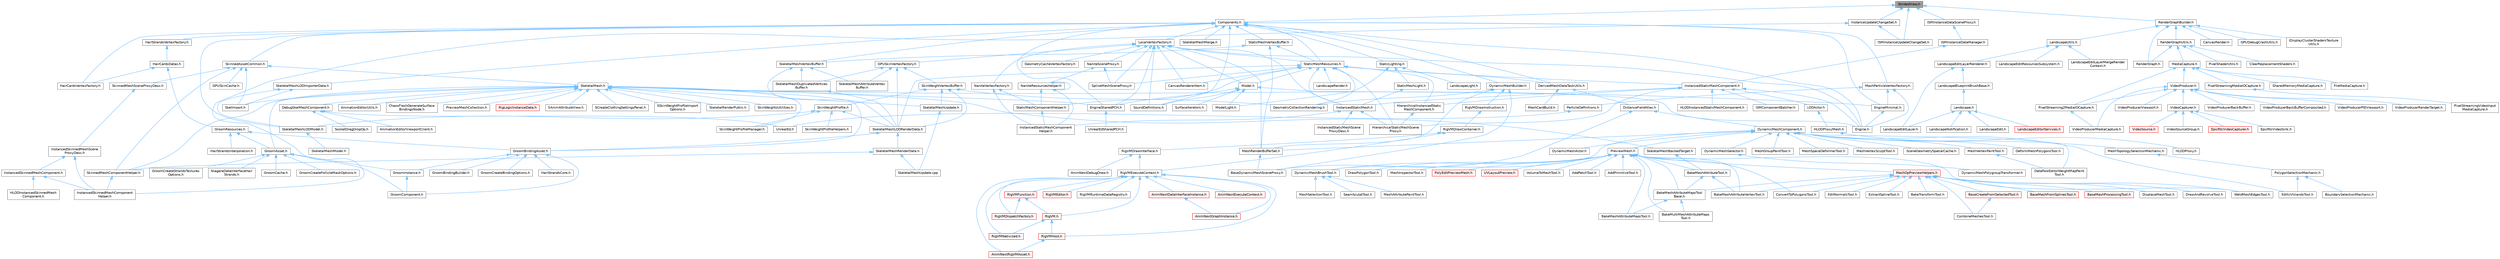 digraph "StridedView.h"
{
 // INTERACTIVE_SVG=YES
 // LATEX_PDF_SIZE
  bgcolor="transparent";
  edge [fontname=Helvetica,fontsize=10,labelfontname=Helvetica,labelfontsize=10];
  node [fontname=Helvetica,fontsize=10,shape=box,height=0.2,width=0.4];
  Node1 [id="Node000001",label="StridedView.h",height=0.2,width=0.4,color="gray40", fillcolor="grey60", style="filled", fontcolor="black",tooltip=" "];
  Node1 -> Node2 [id="edge1_Node000001_Node000002",dir="back",color="steelblue1",style="solid",tooltip=" "];
  Node2 [id="Node000002",label="Components.h",height=0.2,width=0.4,color="grey40", fillcolor="white", style="filled",URL="$d0/dc5/Components_8h.html",tooltip=" "];
  Node2 -> Node3 [id="edge2_Node000002_Node000003",dir="back",color="steelblue1",style="solid",tooltip=" "];
  Node3 [id="Node000003",label="DerivedMeshDataTaskUtils.h",height=0.2,width=0.4,color="grey40", fillcolor="white", style="filled",URL="$d2/d98/DerivedMeshDataTaskUtils_8h.html",tooltip=" "];
  Node3 -> Node4 [id="edge3_Node000003_Node000004",dir="back",color="steelblue1",style="solid",tooltip=" "];
  Node4 [id="Node000004",label="DistanceFieldAtlas.h",height=0.2,width=0.4,color="grey40", fillcolor="white", style="filled",URL="$df/def/DistanceFieldAtlas_8h.html",tooltip=" "];
  Node4 -> Node5 [id="edge4_Node000004_Node000005",dir="back",color="steelblue1",style="solid",tooltip=" "];
  Node5 [id="Node000005",label="BaseDynamicMeshSceneProxy.h",height=0.2,width=0.4,color="grey40", fillcolor="white", style="filled",URL="$d2/dee/BaseDynamicMeshSceneProxy_8h.html",tooltip=" "];
  Node4 -> Node6 [id="edge5_Node000004_Node000006",dir="back",color="steelblue1",style="solid",tooltip=" "];
  Node6 [id="Node000006",label="DynamicMeshComponent.h",height=0.2,width=0.4,color="grey40", fillcolor="white", style="filled",URL="$d8/d66/DynamicMeshComponent_8h.html",tooltip=" "];
  Node6 -> Node7 [id="edge6_Node000006_Node000007",dir="back",color="steelblue1",style="solid",tooltip=" "];
  Node7 [id="Node000007",label="DataflowEditorWeightMapPaint\lTool.h",height=0.2,width=0.4,color="grey40", fillcolor="white", style="filled",URL="$db/d46/DataflowEditorWeightMapPaintTool_8h.html",tooltip=" "];
  Node6 -> Node8 [id="edge7_Node000006_Node000008",dir="back",color="steelblue1",style="solid",tooltip=" "];
  Node8 [id="Node000008",label="DeformMeshPolygonsTool.h",height=0.2,width=0.4,color="grey40", fillcolor="white", style="filled",URL="$db/d72/DeformMeshPolygonsTool_8h.html",tooltip=" "];
  Node6 -> Node9 [id="edge8_Node000006_Node000009",dir="back",color="steelblue1",style="solid",tooltip=" "];
  Node9 [id="Node000009",label="DynamicMeshActor.h",height=0.2,width=0.4,color="grey40", fillcolor="white", style="filled",URL="$d1/d71/DynamicMeshActor_8h.html",tooltip=" "];
  Node6 -> Node10 [id="edge9_Node000006_Node000010",dir="back",color="steelblue1",style="solid",tooltip=" "];
  Node10 [id="Node000010",label="DynamicMeshBrushTool.h",height=0.2,width=0.4,color="grey40", fillcolor="white", style="filled",URL="$da/d04/DynamicMeshBrushTool_8h.html",tooltip=" "];
  Node10 -> Node11 [id="edge10_Node000010_Node000011",dir="back",color="steelblue1",style="solid",tooltip=" "];
  Node11 [id="Node000011",label="MeshAttributePaintTool.h",height=0.2,width=0.4,color="grey40", fillcolor="white", style="filled",URL="$d3/d29/MeshAttributePaintTool_8h.html",tooltip=" "];
  Node10 -> Node12 [id="edge11_Node000010_Node000012",dir="back",color="steelblue1",style="solid",tooltip=" "];
  Node12 [id="Node000012",label="MeshSelectionTool.h",height=0.2,width=0.4,color="grey40", fillcolor="white", style="filled",URL="$d8/d80/MeshSelectionTool_8h.html",tooltip=" "];
  Node10 -> Node13 [id="edge12_Node000010_Node000013",dir="back",color="steelblue1",style="solid",tooltip=" "];
  Node13 [id="Node000013",label="SeamSculptTool.h",height=0.2,width=0.4,color="grey40", fillcolor="white", style="filled",URL="$d1/d31/SeamSculptTool_8h.html",tooltip=" "];
  Node6 -> Node14 [id="edge13_Node000006_Node000014",dir="back",color="steelblue1",style="solid",tooltip=" "];
  Node14 [id="Node000014",label="DynamicMeshSelector.h",height=0.2,width=0.4,color="grey40", fillcolor="white", style="filled",URL="$dc/d01/DynamicMeshSelector_8h.html",tooltip=" "];
  Node14 -> Node15 [id="edge14_Node000014_Node000015",dir="back",color="steelblue1",style="solid",tooltip=" "];
  Node15 [id="Node000015",label="DynamicMeshPolygroupTransformer.h",height=0.2,width=0.4,color="grey40", fillcolor="white", style="filled",URL="$dc/db2/DynamicMeshPolygroupTransformer_8h.html",tooltip=" "];
  Node6 -> Node16 [id="edge15_Node000006_Node000016",dir="back",color="steelblue1",style="solid",tooltip=" "];
  Node16 [id="Node000016",label="EditUVIslandsTool.h",height=0.2,width=0.4,color="grey40", fillcolor="white", style="filled",URL="$d0/de4/EditUVIslandsTool_8h.html",tooltip=" "];
  Node6 -> Node17 [id="edge16_Node000006_Node000017",dir="back",color="steelblue1",style="solid",tooltip=" "];
  Node17 [id="Node000017",label="MeshGroupPaintTool.h",height=0.2,width=0.4,color="grey40", fillcolor="white", style="filled",URL="$dd/d04/MeshGroupPaintTool_8h.html",tooltip=" "];
  Node6 -> Node18 [id="edge17_Node000006_Node000018",dir="back",color="steelblue1",style="solid",tooltip=" "];
  Node18 [id="Node000018",label="MeshRenderBufferSet.h",height=0.2,width=0.4,color="grey40", fillcolor="white", style="filled",URL="$de/dc2/MeshRenderBufferSet_8h.html",tooltip=" "];
  Node18 -> Node5 [id="edge18_Node000018_Node000005",dir="back",color="steelblue1",style="solid",tooltip=" "];
  Node6 -> Node19 [id="edge19_Node000006_Node000019",dir="back",color="steelblue1",style="solid",tooltip=" "];
  Node19 [id="Node000019",label="MeshSpaceDeformerTool.h",height=0.2,width=0.4,color="grey40", fillcolor="white", style="filled",URL="$d7/dc8/MeshSpaceDeformerTool_8h.html",tooltip=" "];
  Node6 -> Node20 [id="edge20_Node000006_Node000020",dir="back",color="steelblue1",style="solid",tooltip=" "];
  Node20 [id="Node000020",label="MeshTopologySelectionMechanic.h",height=0.2,width=0.4,color="grey40", fillcolor="white", style="filled",URL="$d5/d15/MeshTopologySelectionMechanic_8h.html",tooltip=" "];
  Node20 -> Node21 [id="edge21_Node000020_Node000021",dir="back",color="steelblue1",style="solid",tooltip=" "];
  Node21 [id="Node000021",label="PolygonSelectionMechanic.h",height=0.2,width=0.4,color="grey40", fillcolor="white", style="filled",URL="$da/dff/PolygonSelectionMechanic_8h.html",tooltip=" "];
  Node21 -> Node22 [id="edge22_Node000021_Node000022",dir="back",color="steelblue1",style="solid",tooltip=" "];
  Node22 [id="Node000022",label="BoundarySelectionMechanic.h",height=0.2,width=0.4,color="grey40", fillcolor="white", style="filled",URL="$d8/dd6/BoundarySelectionMechanic_8h.html",tooltip=" "];
  Node21 -> Node16 [id="edge23_Node000021_Node000016",dir="back",color="steelblue1",style="solid",tooltip=" "];
  Node6 -> Node23 [id="edge24_Node000006_Node000023",dir="back",color="steelblue1",style="solid",tooltip=" "];
  Node23 [id="Node000023",label="MeshVertexPaintTool.h",height=0.2,width=0.4,color="grey40", fillcolor="white", style="filled",URL="$db/d74/MeshVertexPaintTool_8h.html",tooltip=" "];
  Node23 -> Node7 [id="edge25_Node000023_Node000007",dir="back",color="steelblue1",style="solid",tooltip=" "];
  Node6 -> Node24 [id="edge26_Node000006_Node000024",dir="back",color="steelblue1",style="solid",tooltip=" "];
  Node24 [id="Node000024",label="MeshVertexSculptTool.h",height=0.2,width=0.4,color="grey40", fillcolor="white", style="filled",URL="$dc/da6/MeshVertexSculptTool_8h.html",tooltip=" "];
  Node6 -> Node25 [id="edge27_Node000006_Node000025",dir="back",color="steelblue1",style="solid",tooltip=" "];
  Node25 [id="Node000025",label="PreviewMesh.h",height=0.2,width=0.4,color="grey40", fillcolor="white", style="filled",URL="$d6/d30/PreviewMesh_8h.html",tooltip=" "];
  Node25 -> Node26 [id="edge28_Node000025_Node000026",dir="back",color="steelblue1",style="solid",tooltip=" "];
  Node26 [id="Node000026",label="AddPatchTool.h",height=0.2,width=0.4,color="grey40", fillcolor="white", style="filled",URL="$d5/deb/AddPatchTool_8h.html",tooltip=" "];
  Node25 -> Node27 [id="edge29_Node000025_Node000027",dir="back",color="steelblue1",style="solid",tooltip=" "];
  Node27 [id="Node000027",label="AddPrimitiveTool.h",height=0.2,width=0.4,color="grey40", fillcolor="white", style="filled",URL="$d5/dbf/AddPrimitiveTool_8h.html",tooltip=" "];
  Node25 -> Node28 [id="edge30_Node000025_Node000028",dir="back",color="steelblue1",style="solid",tooltip=" "];
  Node28 [id="Node000028",label="BakeMeshAttributeMapsTool.h",height=0.2,width=0.4,color="grey40", fillcolor="white", style="filled",URL="$d8/d14/BakeMeshAttributeMapsTool_8h.html",tooltip=" "];
  Node25 -> Node29 [id="edge31_Node000025_Node000029",dir="back",color="steelblue1",style="solid",tooltip=" "];
  Node29 [id="Node000029",label="BakeMeshAttributeMapsTool\lBase.h",height=0.2,width=0.4,color="grey40", fillcolor="white", style="filled",URL="$dc/d68/BakeMeshAttributeMapsToolBase_8h.html",tooltip=" "];
  Node29 -> Node28 [id="edge32_Node000029_Node000028",dir="back",color="steelblue1",style="solid",tooltip=" "];
  Node29 -> Node30 [id="edge33_Node000029_Node000030",dir="back",color="steelblue1",style="solid",tooltip=" "];
  Node30 [id="Node000030",label="BakeMultiMeshAttributeMaps\lTool.h",height=0.2,width=0.4,color="grey40", fillcolor="white", style="filled",URL="$d7/d65/BakeMultiMeshAttributeMapsTool_8h.html",tooltip=" "];
  Node25 -> Node31 [id="edge34_Node000025_Node000031",dir="back",color="steelblue1",style="solid",tooltip=" "];
  Node31 [id="Node000031",label="BakeMeshAttributeTool.h",height=0.2,width=0.4,color="grey40", fillcolor="white", style="filled",URL="$d0/d82/BakeMeshAttributeTool_8h.html",tooltip=" "];
  Node31 -> Node29 [id="edge35_Node000031_Node000029",dir="back",color="steelblue1",style="solid",tooltip=" "];
  Node31 -> Node32 [id="edge36_Node000031_Node000032",dir="back",color="steelblue1",style="solid",tooltip=" "];
  Node32 [id="Node000032",label="BakeMeshAttributeVertexTool.h",height=0.2,width=0.4,color="grey40", fillcolor="white", style="filled",URL="$d6/d76/BakeMeshAttributeVertexTool_8h.html",tooltip=" "];
  Node25 -> Node32 [id="edge37_Node000025_Node000032",dir="back",color="steelblue1",style="solid",tooltip=" "];
  Node25 -> Node30 [id="edge38_Node000025_Node000030",dir="back",color="steelblue1",style="solid",tooltip=" "];
  Node25 -> Node33 [id="edge39_Node000025_Node000033",dir="back",color="steelblue1",style="solid",tooltip=" "];
  Node33 [id="Node000033",label="ConvertToPolygonsTool.h",height=0.2,width=0.4,color="grey40", fillcolor="white", style="filled",URL="$d7/d5a/ConvertToPolygonsTool_8h.html",tooltip=" "];
  Node25 -> Node34 [id="edge40_Node000025_Node000034",dir="back",color="steelblue1",style="solid",tooltip=" "];
  Node34 [id="Node000034",label="DrawPolygonTool.h",height=0.2,width=0.4,color="grey40", fillcolor="white", style="filled",URL="$d0/d15/DrawPolygonTool_8h.html",tooltip=" "];
  Node25 -> Node10 [id="edge41_Node000025_Node000010",dir="back",color="steelblue1",style="solid",tooltip=" "];
  Node25 -> Node35 [id="edge42_Node000025_Node000035",dir="back",color="steelblue1",style="solid",tooltip=" "];
  Node35 [id="Node000035",label="MeshInspectorTool.h",height=0.2,width=0.4,color="grey40", fillcolor="white", style="filled",URL="$de/da1/MeshInspectorTool_8h.html",tooltip=" "];
  Node25 -> Node36 [id="edge43_Node000025_Node000036",dir="back",color="steelblue1",style="solid",tooltip=" "];
  Node36 [id="Node000036",label="MeshOpPreviewHelpers.h",height=0.2,width=0.4,color="red", fillcolor="#FFF0F0", style="filled",URL="$de/d33/MeshOpPreviewHelpers_8h.html",tooltip=" "];
  Node36 -> Node29 [id="edge44_Node000036_Node000029",dir="back",color="steelblue1",style="solid",tooltip=" "];
  Node36 -> Node32 [id="edge45_Node000036_Node000032",dir="back",color="steelblue1",style="solid",tooltip=" "];
  Node36 -> Node37 [id="edge46_Node000036_Node000037",dir="back",color="steelblue1",style="solid",tooltip=" "];
  Node37 [id="Node000037",label="BakeTransformTool.h",height=0.2,width=0.4,color="grey40", fillcolor="white", style="filled",URL="$dc/d39/BakeTransformTool_8h.html",tooltip=" "];
  Node36 -> Node38 [id="edge47_Node000036_Node000038",dir="back",color="steelblue1",style="solid",tooltip=" "];
  Node38 [id="Node000038",label="BaseCreateFromSelectedTool.h",height=0.2,width=0.4,color="red", fillcolor="#FFF0F0", style="filled",URL="$de/dc7/BaseCreateFromSelectedTool_8h.html",tooltip=" "];
  Node38 -> Node44 [id="edge48_Node000038_Node000044",dir="back",color="steelblue1",style="solid",tooltip=" "];
  Node44 [id="Node000044",label="CombineMeshesTool.h",height=0.2,width=0.4,color="grey40", fillcolor="white", style="filled",URL="$dd/da3/CombineMeshesTool_8h.html",tooltip=" "];
  Node36 -> Node47 [id="edge49_Node000036_Node000047",dir="back",color="steelblue1",style="solid",tooltip=" "];
  Node47 [id="Node000047",label="BaseMeshFromSplinesTool.h",height=0.2,width=0.4,color="red", fillcolor="#FFF0F0", style="filled",URL="$da/d31/BaseMeshFromSplinesTool_8h.html",tooltip=" "];
  Node36 -> Node50 [id="edge50_Node000036_Node000050",dir="back",color="steelblue1",style="solid",tooltip=" "];
  Node50 [id="Node000050",label="BaseMeshProcessingTool.h",height=0.2,width=0.4,color="red", fillcolor="#FFF0F0", style="filled",URL="$d4/d77/BaseMeshProcessingTool_8h.html",tooltip=" "];
  Node36 -> Node44 [id="edge51_Node000036_Node000044",dir="back",color="steelblue1",style="solid",tooltip=" "];
  Node36 -> Node33 [id="edge52_Node000036_Node000033",dir="back",color="steelblue1",style="solid",tooltip=" "];
  Node36 -> Node53 [id="edge53_Node000036_Node000053",dir="back",color="steelblue1",style="solid",tooltip=" "];
  Node53 [id="Node000053",label="DisplaceMeshTool.h",height=0.2,width=0.4,color="grey40", fillcolor="white", style="filled",URL="$da/d28/DisplaceMeshTool_8h.html",tooltip=" "];
  Node36 -> Node54 [id="edge54_Node000036_Node000054",dir="back",color="steelblue1",style="solid",tooltip=" "];
  Node54 [id="Node000054",label="DrawAndRevolveTool.h",height=0.2,width=0.4,color="grey40", fillcolor="white", style="filled",URL="$d8/d06/DrawAndRevolveTool_8h.html",tooltip=" "];
  Node36 -> Node55 [id="edge55_Node000036_Node000055",dir="back",color="steelblue1",style="solid",tooltip=" "];
  Node55 [id="Node000055",label="EditNormalsTool.h",height=0.2,width=0.4,color="grey40", fillcolor="white", style="filled",URL="$de/d53/EditNormalsTool_8h.html",tooltip=" "];
  Node36 -> Node56 [id="edge56_Node000036_Node000056",dir="back",color="steelblue1",style="solid",tooltip=" "];
  Node56 [id="Node000056",label="ExtractSplineTool.h",height=0.2,width=0.4,color="grey40", fillcolor="white", style="filled",URL="$d3/d4d/ExtractSplineTool_8h.html",tooltip=" "];
  Node36 -> Node70 [id="edge57_Node000036_Node000070",dir="back",color="steelblue1",style="solid",tooltip=" "];
  Node70 [id="Node000070",label="WeldMeshEdgesTool.h",height=0.2,width=0.4,color="grey40", fillcolor="white", style="filled",URL="$d5/d6e/WeldMeshEdgesTool_8h.html",tooltip=" "];
  Node25 -> Node71 [id="edge58_Node000025_Node000071",dir="back",color="steelblue1",style="solid",tooltip=" "];
  Node71 [id="Node000071",label="PolyEditPreviewMesh.h",height=0.2,width=0.4,color="red", fillcolor="#FFF0F0", style="filled",URL="$d2/de8/PolyEditPreviewMesh_8h.html",tooltip=" "];
  Node25 -> Node73 [id="edge59_Node000025_Node000073",dir="back",color="steelblue1",style="solid",tooltip=" "];
  Node73 [id="Node000073",label="UVLayoutPreview.h",height=0.2,width=0.4,color="red", fillcolor="#FFF0F0", style="filled",URL="$dd/d16/UVLayoutPreview_8h.html",tooltip=" "];
  Node25 -> Node76 [id="edge60_Node000025_Node000076",dir="back",color="steelblue1",style="solid",tooltip=" "];
  Node76 [id="Node000076",label="VolumeToMeshTool.h",height=0.2,width=0.4,color="grey40", fillcolor="white", style="filled",URL="$de/d64/VolumeToMeshTool_8h.html",tooltip=" "];
  Node25 -> Node70 [id="edge61_Node000025_Node000070",dir="back",color="steelblue1",style="solid",tooltip=" "];
  Node6 -> Node77 [id="edge62_Node000006_Node000077",dir="back",color="steelblue1",style="solid",tooltip=" "];
  Node77 [id="Node000077",label="SceneGeometrySpatialCache.h",height=0.2,width=0.4,color="grey40", fillcolor="white", style="filled",URL="$d6/d6f/SceneGeometrySpatialCache_8h.html",tooltip=" "];
  Node3 -> Node78 [id="edge63_Node000003_Node000078",dir="back",color="steelblue1",style="solid",tooltip=" "];
  Node78 [id="Node000078",label="MeshCardBuild.h",height=0.2,width=0.4,color="grey40", fillcolor="white", style="filled",URL="$d8/df6/MeshCardBuild_8h.html",tooltip=" "];
  Node2 -> Node79 [id="edge64_Node000002_Node000079",dir="back",color="steelblue1",style="solid",tooltip=" "];
  Node79 [id="Node000079",label="DynamicMeshBuilder.h",height=0.2,width=0.4,color="grey40", fillcolor="white", style="filled",URL="$d2/d3c/DynamicMeshBuilder_8h.html",tooltip=" "];
  Node79 -> Node5 [id="edge65_Node000079_Node000005",dir="back",color="steelblue1",style="solid",tooltip=" "];
  Node79 -> Node80 [id="edge66_Node000079_Node000080",dir="back",color="steelblue1",style="solid",tooltip=" "];
  Node80 [id="Node000080",label="GeometryCollectionRendering.h",height=0.2,width=0.4,color="grey40", fillcolor="white", style="filled",URL="$dc/d68/GeometryCollectionRendering_8h.html",tooltip=" "];
  Node79 -> Node18 [id="edge67_Node000079_Node000018",dir="back",color="steelblue1",style="solid",tooltip=" "];
  Node79 -> Node81 [id="edge68_Node000079_Node000081",dir="back",color="steelblue1",style="solid",tooltip=" "];
  Node81 [id="Node000081",label="RigVMDrawInstruction.h",height=0.2,width=0.4,color="grey40", fillcolor="white", style="filled",URL="$d3/dd0/RigVMDrawInstruction_8h.html",tooltip=" "];
  Node81 -> Node82 [id="edge69_Node000081_Node000082",dir="back",color="steelblue1",style="solid",tooltip=" "];
  Node82 [id="Node000082",label="RigVMDrawContainer.h",height=0.2,width=0.4,color="grey40", fillcolor="white", style="filled",URL="$da/ddd/RigVMDrawContainer_8h.html",tooltip=" "];
  Node82 -> Node83 [id="edge70_Node000082_Node000083",dir="back",color="steelblue1",style="solid",tooltip=" "];
  Node83 [id="Node000083",label="RigVMDrawInterface.h",height=0.2,width=0.4,color="grey40", fillcolor="white", style="filled",URL="$d2/dd1/RigVMDrawInterface_8h.html",tooltip=" "];
  Node83 -> Node84 [id="edge71_Node000083_Node000084",dir="back",color="steelblue1",style="solid",tooltip=" "];
  Node84 [id="Node000084",label="AnimNextDebugDraw.h",height=0.2,width=0.4,color="grey40", fillcolor="white", style="filled",URL="$dd/de1/AnimNextDebugDraw_8h.html",tooltip=" "];
  Node83 -> Node85 [id="edge72_Node000083_Node000085",dir="back",color="steelblue1",style="solid",tooltip=" "];
  Node85 [id="Node000085",label="RigVMExecuteContext.h",height=0.2,width=0.4,color="grey40", fillcolor="white", style="filled",URL="$d8/d0d/RigVMExecuteContext_8h.html",tooltip=" "];
  Node85 -> Node86 [id="edge73_Node000085_Node000086",dir="back",color="steelblue1",style="solid",tooltip=" "];
  Node86 [id="Node000086",label="AnimNextDataInterfaceInstance.h",height=0.2,width=0.4,color="red", fillcolor="#FFF0F0", style="filled",URL="$d4/dc0/AnimNextDataInterfaceInstance_8h.html",tooltip=" "];
  Node86 -> Node87 [id="edge74_Node000086_Node000087",dir="back",color="steelblue1",style="solid",tooltip=" "];
  Node87 [id="Node000087",label="AnimNextGraphInstance.h",height=0.2,width=0.4,color="red", fillcolor="#FFF0F0", style="filled",URL="$df/d5e/AnimNextGraphInstance_8h.html",tooltip=" "];
  Node85 -> Node102 [id="edge75_Node000085_Node000102",dir="back",color="steelblue1",style="solid",tooltip=" "];
  Node102 [id="Node000102",label="AnimNextExecuteContext.h",height=0.2,width=0.4,color="red", fillcolor="#FFF0F0", style="filled",URL="$de/da5/AnimNextExecuteContext_8h.html",tooltip=" "];
  Node85 -> Node87 [id="edge76_Node000085_Node000087",dir="back",color="steelblue1",style="solid",tooltip=" "];
  Node85 -> Node125 [id="edge77_Node000085_Node000125",dir="back",color="steelblue1",style="solid",tooltip=" "];
  Node125 [id="Node000125",label="AnimNextRigVMAsset.h",height=0.2,width=0.4,color="red", fillcolor="#FFF0F0", style="filled",URL="$d8/d0c/AnimNextRigVMAsset_8h.html",tooltip=" "];
  Node85 -> Node134 [id="edge78_Node000085_Node000134",dir="back",color="steelblue1",style="solid",tooltip=" "];
  Node134 [id="Node000134",label="RigVM.h",height=0.2,width=0.4,color="red", fillcolor="#FFF0F0", style="filled",URL="$d0/d5e/RigVM_8h.html",tooltip=" "];
  Node134 -> Node174 [id="edge79_Node000134_Node000174",dir="back",color="steelblue1",style="solid",tooltip=" "];
  Node174 [id="Node000174",label="RigVMHost.h",height=0.2,width=0.4,color="red", fillcolor="#FFF0F0", style="filled",URL="$d5/d04/RigVMHost_8h.html",tooltip=" "];
  Node174 -> Node125 [id="edge80_Node000174_Node000125",dir="back",color="steelblue1",style="solid",tooltip=" "];
  Node134 -> Node175 [id="edge81_Node000134_Node000175",dir="back",color="steelblue1",style="solid",tooltip=" "];
  Node175 [id="Node000175",label="RigVMNativized.h",height=0.2,width=0.4,color="red", fillcolor="#FFF0F0", style="filled",URL="$df/d99/RigVMNativized_8h.html",tooltip=" "];
  Node85 -> Node218 [id="edge82_Node000085_Node000218",dir="back",color="steelblue1",style="solid",tooltip=" "];
  Node218 [id="Node000218",label="RigVMDispatchFactory.h",height=0.2,width=0.4,color="red", fillcolor="#FFF0F0", style="filled",URL="$de/d6b/RigVMDispatchFactory_8h.html",tooltip=" "];
  Node85 -> Node186 [id="edge83_Node000085_Node000186",dir="back",color="steelblue1",style="solid",tooltip=" "];
  Node186 [id="Node000186",label="RigVMEditor.h",height=0.2,width=0.4,color="red", fillcolor="#FFF0F0", style="filled",URL="$d3/d13/RigVMEditor_8h.html",tooltip=" "];
  Node85 -> Node287 [id="edge84_Node000085_Node000287",dir="back",color="steelblue1",style="solid",tooltip=" "];
  Node287 [id="Node000287",label="RigVMFunction.h",height=0.2,width=0.4,color="red", fillcolor="#FFF0F0", style="filled",URL="$de/d66/RigVMFunction_8h.html",tooltip=" "];
  Node287 -> Node134 [id="edge85_Node000287_Node000134",dir="back",color="steelblue1",style="solid",tooltip=" "];
  Node287 -> Node218 [id="edge86_Node000287_Node000218",dir="back",color="steelblue1",style="solid",tooltip=" "];
  Node85 -> Node174 [id="edge87_Node000085_Node000174",dir="back",color="steelblue1",style="solid",tooltip=" "];
  Node85 -> Node175 [id="edge88_Node000085_Node000175",dir="back",color="steelblue1",style="solid",tooltip=" "];
  Node85 -> Node307 [id="edge89_Node000085_Node000307",dir="back",color="steelblue1",style="solid",tooltip=" "];
  Node307 [id="Node000307",label="RigVMRuntimeDataRegistry.h",height=0.2,width=0.4,color="grey40", fillcolor="white", style="filled",URL="$d9/d90/RigVMRuntimeDataRegistry_8h.html",tooltip=" "];
  Node82 -> Node85 [id="edge90_Node000082_Node000085",dir="back",color="steelblue1",style="solid",tooltip=" "];
  Node2 -> Node308 [id="edge91_Node000002_Node000308",dir="back",color="steelblue1",style="solid",tooltip=" "];
  Node308 [id="Node000308",label="Engine.h",height=0.2,width=0.4,color="grey40", fillcolor="white", style="filled",URL="$d1/d34/Public_2Engine_8h.html",tooltip=" "];
  Node2 -> Node309 [id="edge92_Node000002_Node000309",dir="back",color="steelblue1",style="solid",tooltip=" "];
  Node309 [id="Node000309",label="EngineMinimal.h",height=0.2,width=0.4,color="grey40", fillcolor="white", style="filled",URL="$d0/d2c/EngineMinimal_8h.html",tooltip=" "];
  Node309 -> Node308 [id="edge93_Node000309_Node000308",dir="back",color="steelblue1",style="solid",tooltip=" "];
  Node2 -> Node310 [id="edge94_Node000002_Node000310",dir="back",color="steelblue1",style="solid",tooltip=" "];
  Node310 [id="Node000310",label="EngineSharedPCH.h",height=0.2,width=0.4,color="grey40", fillcolor="white", style="filled",URL="$dc/dbb/EngineSharedPCH_8h.html",tooltip=" "];
  Node310 -> Node311 [id="edge95_Node000310_Node000311",dir="back",color="steelblue1",style="solid",tooltip=" "];
  Node311 [id="Node000311",label="UnrealEdSharedPCH.h",height=0.2,width=0.4,color="grey40", fillcolor="white", style="filled",URL="$d1/de6/UnrealEdSharedPCH_8h.html",tooltip=" "];
  Node2 -> Node312 [id="edge96_Node000002_Node000312",dir="back",color="steelblue1",style="solid",tooltip=" "];
  Node312 [id="Node000312",label="HairCardsVertexFactory.h",height=0.2,width=0.4,color="grey40", fillcolor="white", style="filled",URL="$de/d8e/HairCardsVertexFactory_8h.html",tooltip=" "];
  Node2 -> Node313 [id="edge97_Node000002_Node000313",dir="back",color="steelblue1",style="solid",tooltip=" "];
  Node313 [id="Node000313",label="HairStrandsVertexFactory.h",height=0.2,width=0.4,color="grey40", fillcolor="white", style="filled",URL="$d0/d1c/HairStrandsVertexFactory_8h.html",tooltip=" "];
  Node313 -> Node314 [id="edge98_Node000313_Node000314",dir="back",color="steelblue1",style="solid",tooltip=" "];
  Node314 [id="Node000314",label="HairCardsDatas.h",height=0.2,width=0.4,color="grey40", fillcolor="white", style="filled",URL="$da/d01/HairCardsDatas_8h.html",tooltip=" "];
  Node314 -> Node315 [id="edge99_Node000314_Node000315",dir="back",color="steelblue1",style="solid",tooltip=" "];
  Node315 [id="Node000315",label="GroomResources.h",height=0.2,width=0.4,color="grey40", fillcolor="white", style="filled",URL="$d0/d70/GroomResources_8h.html",tooltip=" "];
  Node315 -> Node316 [id="edge100_Node000315_Node000316",dir="back",color="steelblue1",style="solid",tooltip=" "];
  Node316 [id="Node000316",label="GroomAsset.h",height=0.2,width=0.4,color="grey40", fillcolor="white", style="filled",URL="$d8/df1/GroomAsset_8h.html",tooltip=" "];
  Node316 -> Node317 [id="edge101_Node000316_Node000317",dir="back",color="steelblue1",style="solid",tooltip=" "];
  Node317 [id="Node000317",label="GroomCache.h",height=0.2,width=0.4,color="grey40", fillcolor="white", style="filled",URL="$d7/d6e/GroomCache_8h.html",tooltip=" "];
  Node316 -> Node318 [id="edge102_Node000316_Node000318",dir="back",color="steelblue1",style="solid",tooltip=" "];
  Node318 [id="Node000318",label="GroomComponent.h",height=0.2,width=0.4,color="grey40", fillcolor="white", style="filled",URL="$de/d2e/GroomComponent_8h.html",tooltip=" "];
  Node316 -> Node319 [id="edge103_Node000316_Node000319",dir="back",color="steelblue1",style="solid",tooltip=" "];
  Node319 [id="Node000319",label="GroomCreateFollicleMaskOptions.h",height=0.2,width=0.4,color="grey40", fillcolor="white", style="filled",URL="$d7/d8b/GroomCreateFollicleMaskOptions_8h.html",tooltip=" "];
  Node316 -> Node320 [id="edge104_Node000316_Node000320",dir="back",color="steelblue1",style="solid",tooltip=" "];
  Node320 [id="Node000320",label="GroomCreateStrandsTextures\lOptions.h",height=0.2,width=0.4,color="grey40", fillcolor="white", style="filled",URL="$da/dfc/GroomCreateStrandsTexturesOptions_8h.html",tooltip=" "];
  Node316 -> Node321 [id="edge105_Node000316_Node000321",dir="back",color="steelblue1",style="solid",tooltip=" "];
  Node321 [id="Node000321",label="GroomInstance.h",height=0.2,width=0.4,color="grey40", fillcolor="white", style="filled",URL="$dd/d47/GroomInstance_8h.html",tooltip=" "];
  Node321 -> Node318 [id="edge106_Node000321_Node000318",dir="back",color="steelblue1",style="solid",tooltip=" "];
  Node316 -> Node322 [id="edge107_Node000316_Node000322",dir="back",color="steelblue1",style="solid",tooltip=" "];
  Node322 [id="Node000322",label="NiagaraDataInterfaceHair\lStrands.h",height=0.2,width=0.4,color="grey40", fillcolor="white", style="filled",URL="$da/dd2/NiagaraDataInterfaceHairStrands_8h.html",tooltip=" "];
  Node315 -> Node323 [id="edge108_Node000315_Node000323",dir="back",color="steelblue1",style="solid",tooltip=" "];
  Node323 [id="Node000323",label="GroomBindingAsset.h",height=0.2,width=0.4,color="grey40", fillcolor="white", style="filled",URL="$de/d26/GroomBindingAsset_8h.html",tooltip=" "];
  Node323 -> Node324 [id="edge109_Node000323_Node000324",dir="back",color="steelblue1",style="solid",tooltip=" "];
  Node324 [id="Node000324",label="GroomBindingBuilder.h",height=0.2,width=0.4,color="grey40", fillcolor="white", style="filled",URL="$d2/d2f/GroomBindingBuilder_8h.html",tooltip=" "];
  Node323 -> Node318 [id="edge110_Node000323_Node000318",dir="back",color="steelblue1",style="solid",tooltip=" "];
  Node323 -> Node325 [id="edge111_Node000323_Node000325",dir="back",color="steelblue1",style="solid",tooltip=" "];
  Node325 [id="Node000325",label="GroomCreateBindingOptions.h",height=0.2,width=0.4,color="grey40", fillcolor="white", style="filled",URL="$d5/dba/GroomCreateBindingOptions_8h.html",tooltip=" "];
  Node323 -> Node321 [id="edge112_Node000323_Node000321",dir="back",color="steelblue1",style="solid",tooltip=" "];
  Node323 -> Node326 [id="edge113_Node000323_Node000326",dir="back",color="steelblue1",style="solid",tooltip=" "];
  Node326 [id="Node000326",label="HairStrandsCore.h",height=0.2,width=0.4,color="grey40", fillcolor="white", style="filled",URL="$d7/def/HairStrandsCore_8h.html",tooltip=" "];
  Node315 -> Node327 [id="edge114_Node000315_Node000327",dir="back",color="steelblue1",style="solid",tooltip=" "];
  Node327 [id="Node000327",label="HairStrandsInterpolation.h",height=0.2,width=0.4,color="grey40", fillcolor="white", style="filled",URL="$de/dab/HairStrandsInterpolation_8h.html",tooltip=" "];
  Node314 -> Node312 [id="edge115_Node000314_Node000312",dir="back",color="steelblue1",style="solid",tooltip=" "];
  Node2 -> Node328 [id="edge116_Node000002_Node000328",dir="back",color="steelblue1",style="solid",tooltip=" "];
  Node328 [id="Node000328",label="LocalVertexFactory.h",height=0.2,width=0.4,color="grey40", fillcolor="white", style="filled",URL="$d7/dd9/LocalVertexFactory_8h.html",tooltip=" "];
  Node328 -> Node329 [id="edge117_Node000328_Node000329",dir="back",color="steelblue1",style="solid",tooltip=" "];
  Node329 [id="Node000329",label="CanvasRendererItem.h",height=0.2,width=0.4,color="grey40", fillcolor="white", style="filled",URL="$d7/d93/CanvasRendererItem_8h.html",tooltip=" "];
  Node328 -> Node308 [id="edge118_Node000328_Node000308",dir="back",color="steelblue1",style="solid",tooltip=" "];
  Node328 -> Node310 [id="edge119_Node000328_Node000310",dir="back",color="steelblue1",style="solid",tooltip=" "];
  Node328 -> Node330 [id="edge120_Node000328_Node000330",dir="back",color="steelblue1",style="solid",tooltip=" "];
  Node330 [id="Node000330",label="GPUSkinVertexFactory.h",height=0.2,width=0.4,color="grey40", fillcolor="white", style="filled",URL="$db/dcc/GPUSkinVertexFactory_8h.html",tooltip=" "];
  Node330 -> Node331 [id="edge121_Node000330_Node000331",dir="back",color="steelblue1",style="solid",tooltip=" "];
  Node331 [id="Node000331",label="SkeletalMeshAttributeVertex\lBuffer.h",height=0.2,width=0.4,color="grey40", fillcolor="white", style="filled",URL="$de/d6e/SkeletalMeshAttributeVertexBuffer_8h.html",tooltip=" "];
  Node330 -> Node332 [id="edge122_Node000330_Node000332",dir="back",color="steelblue1",style="solid",tooltip=" "];
  Node332 [id="Node000332",label="SkeletalMeshDuplicatedVertices\lBuffer.h",height=0.2,width=0.4,color="grey40", fillcolor="white", style="filled",URL="$d6/da7/SkeletalMeshDuplicatedVerticesBuffer_8h.html",tooltip=" "];
  Node332 -> Node333 [id="edge123_Node000332_Node000333",dir="back",color="steelblue1",style="solid",tooltip=" "];
  Node333 [id="Node000333",label="SkeletalMeshLODRenderData.h",height=0.2,width=0.4,color="grey40", fillcolor="white", style="filled",URL="$d0/d5a/SkeletalMeshLODRenderData_8h.html",tooltip=" "];
  Node333 -> Node323 [id="edge124_Node000333_Node000323",dir="back",color="steelblue1",style="solid",tooltip=" "];
  Node333 -> Node334 [id="edge125_Node000333_Node000334",dir="back",color="steelblue1",style="solid",tooltip=" "];
  Node334 [id="Node000334",label="SkeletalMeshRenderData.h",height=0.2,width=0.4,color="grey40", fillcolor="white", style="filled",URL="$d9/d14/SkeletalMeshRenderData_8h.html",tooltip=" "];
  Node334 -> Node335 [id="edge126_Node000334_Node000335",dir="back",color="steelblue1",style="solid",tooltip=" "];
  Node335 [id="Node000335",label="SkeletalMeshUpdate.cpp",height=0.2,width=0.4,color="grey40", fillcolor="white", style="filled",URL="$db/d45/SkeletalMeshUpdate_8cpp.html",tooltip=" "];
  Node334 -> Node336 [id="edge127_Node000334_Node000336",dir="back",color="steelblue1",style="solid",tooltip=" "];
  Node336 [id="Node000336",label="SkinnedMeshComponentHelper.h",height=0.2,width=0.4,color="grey40", fillcolor="white", style="filled",URL="$db/d81/SkinnedMeshComponentHelper_8h.html",tooltip=" "];
  Node336 -> Node337 [id="edge128_Node000336_Node000337",dir="back",color="steelblue1",style="solid",tooltip=" "];
  Node337 [id="Node000337",label="InstancedSkinnedMeshComponent\lHelper.h",height=0.2,width=0.4,color="grey40", fillcolor="white", style="filled",URL="$d1/d86/InstancedSkinnedMeshComponentHelper_8h.html",tooltip=" "];
  Node330 -> Node333 [id="edge129_Node000330_Node000333",dir="back",color="steelblue1",style="solid",tooltip=" "];
  Node330 -> Node338 [id="edge130_Node000330_Node000338",dir="back",color="steelblue1",style="solid",tooltip=" "];
  Node338 [id="Node000338",label="SkinWeightVertexBuffer.h",height=0.2,width=0.4,color="grey40", fillcolor="white", style="filled",URL="$d3/d86/SkinWeightVertexBuffer_8h.html",tooltip=" "];
  Node338 -> Node80 [id="edge131_Node000338_Node000080",dir="back",color="steelblue1",style="solid",tooltip=" "];
  Node338 -> Node333 [id="edge132_Node000338_Node000333",dir="back",color="steelblue1",style="solid",tooltip=" "];
  Node338 -> Node339 [id="edge133_Node000338_Node000339",dir="back",color="steelblue1",style="solid",tooltip=" "];
  Node339 [id="Node000339",label="SkeletalMeshUpdate.h",height=0.2,width=0.4,color="grey40", fillcolor="white", style="filled",URL="$df/d79/SkeletalMeshUpdate_8h.html",tooltip=" "];
  Node339 -> Node335 [id="edge134_Node000339_Node000335",dir="back",color="steelblue1",style="solid",tooltip=" "];
  Node338 -> Node340 [id="edge135_Node000338_Node000340",dir="back",color="steelblue1",style="solid",tooltip=" "];
  Node340 [id="Node000340",label="SkinWeightProfile.h",height=0.2,width=0.4,color="grey40", fillcolor="white", style="filled",URL="$d9/d1f/SkinWeightProfile_8h.html",tooltip=" "];
  Node340 -> Node341 [id="edge136_Node000340_Node000341",dir="back",color="steelblue1",style="solid",tooltip=" "];
  Node341 [id="Node000341",label="SkeletalMeshLODModel.h",height=0.2,width=0.4,color="grey40", fillcolor="white", style="filled",URL="$d2/d34/SkeletalMeshLODModel_8h.html",tooltip=" "];
  Node341 -> Node342 [id="edge137_Node000341_Node000342",dir="back",color="steelblue1",style="solid",tooltip=" "];
  Node342 [id="Node000342",label="SkeletalMeshModel.h",height=0.2,width=0.4,color="grey40", fillcolor="white", style="filled",URL="$d1/d2c/SkeletalMeshModel_8h.html",tooltip=" "];
  Node340 -> Node333 [id="edge138_Node000340_Node000333",dir="back",color="steelblue1",style="solid",tooltip=" "];
  Node340 -> Node343 [id="edge139_Node000340_Node000343",dir="back",color="steelblue1",style="solid",tooltip=" "];
  Node343 [id="Node000343",label="SkinWeightProfileHelpers.h",height=0.2,width=0.4,color="grey40", fillcolor="white", style="filled",URL="$d4/d53/SkinWeightProfileHelpers_8h.html",tooltip=" "];
  Node340 -> Node344 [id="edge140_Node000340_Node000344",dir="back",color="steelblue1",style="solid",tooltip=" "];
  Node344 [id="Node000344",label="SkinWeightProfileManager.h",height=0.2,width=0.4,color="grey40", fillcolor="white", style="filled",URL="$d4/d83/SkinWeightProfileManager_8h.html",tooltip=" "];
  Node328 -> Node345 [id="edge141_Node000328_Node000345",dir="back",color="steelblue1",style="solid",tooltip=" "];
  Node345 [id="Node000345",label="GeometryCacheVertexFactory.h",height=0.2,width=0.4,color="grey40", fillcolor="white", style="filled",URL="$d2/d40/GeometryCacheVertexFactory_8h.html",tooltip=" "];
  Node328 -> Node346 [id="edge142_Node000328_Node000346",dir="back",color="steelblue1",style="solid",tooltip=" "];
  Node346 [id="Node000346",label="InstancedStaticMesh.h",height=0.2,width=0.4,color="grey40", fillcolor="white", style="filled",URL="$dd/d89/InstancedStaticMesh_8h.html",tooltip=" "];
  Node346 -> Node347 [id="edge143_Node000346_Node000347",dir="back",color="steelblue1",style="solid",tooltip=" "];
  Node347 [id="Node000347",label="HierarchicalStaticMeshScene\lProxy.h",height=0.2,width=0.4,color="grey40", fillcolor="white", style="filled",URL="$d3/d4d/HierarchicalStaticMeshSceneProxy_8h.html",tooltip=" "];
  Node346 -> Node348 [id="edge144_Node000346_Node000348",dir="back",color="steelblue1",style="solid",tooltip=" "];
  Node348 [id="Node000348",label="InstancedStaticMeshComponent\lHelper.h",height=0.2,width=0.4,color="grey40", fillcolor="white", style="filled",URL="$dc/dc7/InstancedStaticMeshComponentHelper_8h.html",tooltip=" "];
  Node346 -> Node349 [id="edge145_Node000346_Node000349",dir="back",color="steelblue1",style="solid",tooltip=" "];
  Node349 [id="Node000349",label="InstancedStaticMeshScene\lProxyDesc.h",height=0.2,width=0.4,color="grey40", fillcolor="white", style="filled",URL="$db/dcf/InstancedStaticMeshSceneProxyDesc_8h.html",tooltip=" "];
  Node328 -> Node18 [id="edge146_Node000328_Node000018",dir="back",color="steelblue1",style="solid",tooltip=" "];
  Node328 -> Node350 [id="edge147_Node000328_Node000350",dir="back",color="steelblue1",style="solid",tooltip=" "];
  Node350 [id="Node000350",label="Model.h",height=0.2,width=0.4,color="grey40", fillcolor="white", style="filled",URL="$dd/d63/Public_2Model_8h.html",tooltip=" "];
  Node350 -> Node308 [id="edge148_Node000350_Node000308",dir="back",color="steelblue1",style="solid",tooltip=" "];
  Node350 -> Node310 [id="edge149_Node000350_Node000310",dir="back",color="steelblue1",style="solid",tooltip=" "];
  Node350 -> Node351 [id="edge150_Node000350_Node000351",dir="back",color="steelblue1",style="solid",tooltip=" "];
  Node351 [id="Node000351",label="ModelLight.h",height=0.2,width=0.4,color="grey40", fillcolor="white", style="filled",URL="$d2/d80/ModelLight_8h.html",tooltip=" "];
  Node350 -> Node352 [id="edge151_Node000350_Node000352",dir="back",color="steelblue1",style="solid",tooltip=" "];
  Node352 [id="Node000352",label="SoundDefinitions.h",height=0.2,width=0.4,color="grey40", fillcolor="white", style="filled",URL="$d4/da9/SoundDefinitions_8h.html",tooltip=" "];
  Node350 -> Node353 [id="edge152_Node000350_Node000353",dir="back",color="steelblue1",style="solid",tooltip=" "];
  Node353 [id="Node000353",label="SurfaceIterators.h",height=0.2,width=0.4,color="grey40", fillcolor="white", style="filled",URL="$da/de6/SurfaceIterators_8h.html",tooltip=" "];
  Node328 -> Node354 [id="edge153_Node000328_Node000354",dir="back",color="steelblue1",style="solid",tooltip=" "];
  Node354 [id="Node000354",label="NaniteSceneProxy.h",height=0.2,width=0.4,color="grey40", fillcolor="white", style="filled",URL="$de/dae/NaniteSceneProxy_8h.html",tooltip=" "];
  Node354 -> Node355 [id="edge154_Node000354_Node000355",dir="back",color="steelblue1",style="solid",tooltip=" "];
  Node355 [id="Node000355",label="NaniteResourcesHelper.h",height=0.2,width=0.4,color="grey40", fillcolor="white", style="filled",URL="$dc/d48/NaniteResourcesHelper_8h.html",tooltip=" "];
  Node355 -> Node348 [id="edge155_Node000355_Node000348",dir="back",color="steelblue1",style="solid",tooltip=" "];
  Node355 -> Node355 [id="edge156_Node000355_Node000355",dir="back",color="steelblue1",style="solid",tooltip=" "];
  Node355 -> Node356 [id="edge157_Node000355_Node000356",dir="back",color="steelblue1",style="solid",tooltip=" "];
  Node356 [id="Node000356",label="StaticMeshComponentHelper.h",height=0.2,width=0.4,color="grey40", fillcolor="white", style="filled",URL="$dc/dc1/StaticMeshComponentHelper_8h.html",tooltip=" "];
  Node356 -> Node348 [id="edge158_Node000356_Node000348",dir="back",color="steelblue1",style="solid",tooltip=" "];
  Node354 -> Node357 [id="edge159_Node000354_Node000357",dir="back",color="steelblue1",style="solid",tooltip=" "];
  Node357 [id="Node000357",label="SplineMeshSceneProxy.h",height=0.2,width=0.4,color="grey40", fillcolor="white", style="filled",URL="$dd/dcb/SplineMeshSceneProxy_8h.html",tooltip=" "];
  Node328 -> Node358 [id="edge160_Node000328_Node000358",dir="back",color="steelblue1",style="solid",tooltip=" "];
  Node358 [id="Node000358",label="NaniteVertexFactory.h",height=0.2,width=0.4,color="grey40", fillcolor="white", style="filled",URL="$dd/df7/NaniteVertexFactory_8h.html",tooltip=" "];
  Node358 -> Node348 [id="edge161_Node000358_Node000348",dir="back",color="steelblue1",style="solid",tooltip=" "];
  Node358 -> Node356 [id="edge162_Node000358_Node000356",dir="back",color="steelblue1",style="solid",tooltip=" "];
  Node328 -> Node352 [id="edge163_Node000328_Node000352",dir="back",color="steelblue1",style="solid",tooltip=" "];
  Node328 -> Node357 [id="edge164_Node000328_Node000357",dir="back",color="steelblue1",style="solid",tooltip=" "];
  Node328 -> Node359 [id="edge165_Node000328_Node000359",dir="back",color="steelblue1",style="solid",tooltip=" "];
  Node359 [id="Node000359",label="StaticMeshResources.h",height=0.2,width=0.4,color="grey40", fillcolor="white", style="filled",URL="$d0/db7/StaticMeshResources_8h.html",tooltip=" "];
  Node359 -> Node329 [id="edge166_Node000359_Node000329",dir="back",color="steelblue1",style="solid",tooltip=" "];
  Node359 -> Node3 [id="edge167_Node000359_Node000003",dir="back",color="steelblue1",style="solid",tooltip=" "];
  Node359 -> Node80 [id="edge168_Node000359_Node000080",dir="back",color="steelblue1",style="solid",tooltip=" "];
  Node359 -> Node360 [id="edge169_Node000359_Node000360",dir="back",color="steelblue1",style="solid",tooltip=" "];
  Node360 [id="Node000360",label="HierarchicalInstancedStatic\lMeshComponent.h",height=0.2,width=0.4,color="grey40", fillcolor="white", style="filled",URL="$d3/ddb/HierarchicalInstancedStaticMeshComponent_8h.html",tooltip=" "];
  Node360 -> Node347 [id="edge170_Node000360_Node000347",dir="back",color="steelblue1",style="solid",tooltip=" "];
  Node359 -> Node347 [id="edge171_Node000359_Node000347",dir="back",color="steelblue1",style="solid",tooltip=" "];
  Node359 -> Node346 [id="edge172_Node000359_Node000346",dir="back",color="steelblue1",style="solid",tooltip=" "];
  Node359 -> Node361 [id="edge173_Node000359_Node000361",dir="back",color="steelblue1",style="solid",tooltip=" "];
  Node361 [id="Node000361",label="InstancedStaticMeshComponent.h",height=0.2,width=0.4,color="grey40", fillcolor="white", style="filled",URL="$d8/d5d/InstancedStaticMeshComponent_8h.html",tooltip=" "];
  Node361 -> Node308 [id="edge174_Node000361_Node000308",dir="back",color="steelblue1",style="solid",tooltip=" "];
  Node361 -> Node362 [id="edge175_Node000361_Node000362",dir="back",color="steelblue1",style="solid",tooltip=" "];
  Node362 [id="Node000362",label="HLODInstancedStaticMeshComponent.h",height=0.2,width=0.4,color="grey40", fillcolor="white", style="filled",URL="$dd/d88/HLODInstancedStaticMeshComponent_8h.html",tooltip=" "];
  Node361 -> Node360 [id="edge176_Node000361_Node000360",dir="back",color="steelblue1",style="solid",tooltip=" "];
  Node361 -> Node347 [id="edge177_Node000361_Node000347",dir="back",color="steelblue1",style="solid",tooltip=" "];
  Node361 -> Node363 [id="edge178_Node000361_Node000363",dir="back",color="steelblue1",style="solid",tooltip=" "];
  Node363 [id="Node000363",label="ISMComponentBatcher.h",height=0.2,width=0.4,color="grey40", fillcolor="white", style="filled",URL="$d8/def/ISMComponentBatcher_8h.html",tooltip=" "];
  Node361 -> Node346 [id="edge179_Node000361_Node000346",dir="back",color="steelblue1",style="solid",tooltip=" "];
  Node361 -> Node364 [id="edge180_Node000361_Node000364",dir="back",color="steelblue1",style="solid",tooltip=" "];
  Node364 [id="Node000364",label="LODActor.h",height=0.2,width=0.4,color="grey40", fillcolor="white", style="filled",URL="$df/de0/LODActor_8h.html",tooltip=" "];
  Node364 -> Node365 [id="edge181_Node000364_Node000365",dir="back",color="steelblue1",style="solid",tooltip=" "];
  Node365 [id="Node000365",label="HLODProxyMesh.h",height=0.2,width=0.4,color="grey40", fillcolor="white", style="filled",URL="$d6/dfc/HLODProxyMesh_8h.html",tooltip=" "];
  Node365 -> Node366 [id="edge182_Node000365_Node000366",dir="back",color="steelblue1",style="solid",tooltip=" "];
  Node366 [id="Node000366",label="HLODProxy.h",height=0.2,width=0.4,color="grey40", fillcolor="white", style="filled",URL="$dc/d2d/HLODProxy_8h.html",tooltip=" "];
  Node359 -> Node367 [id="edge183_Node000359_Node000367",dir="back",color="steelblue1",style="solid",tooltip=" "];
  Node367 [id="Node000367",label="LandscapeRender.h",height=0.2,width=0.4,color="grey40", fillcolor="white", style="filled",URL="$df/d67/LandscapeRender_8h.html",tooltip=" "];
  Node359 -> Node350 [id="edge184_Node000359_Node000350",dir="back",color="steelblue1",style="solid",tooltip=" "];
  Node359 -> Node333 [id="edge185_Node000359_Node000333",dir="back",color="steelblue1",style="solid",tooltip=" "];
  Node359 -> Node357 [id="edge186_Node000359_Node000357",dir="back",color="steelblue1",style="solid",tooltip=" "];
  Node359 -> Node356 [id="edge187_Node000359_Node000356",dir="back",color="steelblue1",style="solid",tooltip=" "];
  Node2 -> Node368 [id="edge188_Node000002_Node000368",dir="back",color="steelblue1",style="solid",tooltip=" "];
  Node368 [id="Node000368",label="MeshParticleVertexFactory.h",height=0.2,width=0.4,color="grey40", fillcolor="white", style="filled",URL="$d5/d83/MeshParticleVertexFactory_8h.html",tooltip=" "];
  Node368 -> Node308 [id="edge189_Node000368_Node000308",dir="back",color="steelblue1",style="solid",tooltip=" "];
  Node368 -> Node309 [id="edge190_Node000368_Node000309",dir="back",color="steelblue1",style="solid",tooltip=" "];
  Node368 -> Node369 [id="edge191_Node000368_Node000369",dir="back",color="steelblue1",style="solid",tooltip=" "];
  Node369 [id="Node000369",label="ParticleDefinitions.h",height=0.2,width=0.4,color="grey40", fillcolor="white", style="filled",URL="$db/dde/ParticleDefinitions_8h.html",tooltip=" "];
  Node369 -> Node370 [id="edge192_Node000369_Node000370",dir="back",color="steelblue1",style="solid",tooltip=" "];
  Node370 [id="Node000370",label="UnrealEd.h",height=0.2,width=0.4,color="grey40", fillcolor="white", style="filled",URL="$d2/d5f/UnrealEd_8h.html",tooltip=" "];
  Node2 -> Node371 [id="edge193_Node000002_Node000371",dir="back",color="steelblue1",style="solid",tooltip=" "];
  Node371 [id="Node000371",label="SkeletalMeshLODImporterData.h",height=0.2,width=0.4,color="grey40", fillcolor="white", style="filled",URL="$de/dc6/SkeletalMeshLODImporterData_8h.html",tooltip=" "];
  Node371 -> Node372 [id="edge194_Node000371_Node000372",dir="back",color="steelblue1",style="solid",tooltip=" "];
  Node372 [id="Node000372",label="SkelImport.h",height=0.2,width=0.4,color="grey40", fillcolor="white", style="filled",URL="$d2/d8b/SkelImport_8h.html",tooltip=" "];
  Node371 -> Node341 [id="edge195_Node000371_Node000341",dir="back",color="steelblue1",style="solid",tooltip=" "];
  Node2 -> Node341 [id="edge196_Node000002_Node000341",dir="back",color="steelblue1",style="solid",tooltip=" "];
  Node2 -> Node373 [id="edge197_Node000002_Node000373",dir="back",color="steelblue1",style="solid",tooltip=" "];
  Node373 [id="Node000373",label="SkeletalMeshMerge.h",height=0.2,width=0.4,color="grey40", fillcolor="white", style="filled",URL="$d9/dc8/SkeletalMeshMerge_8h.html",tooltip=" "];
  Node2 -> Node374 [id="edge198_Node000002_Node000374",dir="back",color="steelblue1",style="solid",tooltip=" "];
  Node374 [id="Node000374",label="SkeletalMeshVertexBuffer.h",height=0.2,width=0.4,color="grey40", fillcolor="white", style="filled",URL="$d1/d09/SkeletalMeshVertexBuffer_8h.html",tooltip=" "];
  Node374 -> Node331 [id="edge199_Node000374_Node000331",dir="back",color="steelblue1",style="solid",tooltip=" "];
  Node374 -> Node332 [id="edge200_Node000374_Node000332",dir="back",color="steelblue1",style="solid",tooltip=" "];
  Node374 -> Node333 [id="edge201_Node000374_Node000333",dir="back",color="steelblue1",style="solid",tooltip=" "];
  Node2 -> Node375 [id="edge202_Node000002_Node000375",dir="back",color="steelblue1",style="solid",tooltip=" "];
  Node375 [id="Node000375",label="SkinnedAssetCommon.h",height=0.2,width=0.4,color="grey40", fillcolor="white", style="filled",URL="$dc/dea/SkinnedAssetCommon_8h.html",tooltip=" "];
  Node375 -> Node376 [id="edge203_Node000375_Node000376",dir="back",color="steelblue1",style="solid",tooltip=" "];
  Node376 [id="Node000376",label="GPUSkinCache.h",height=0.2,width=0.4,color="grey40", fillcolor="white", style="filled",URL="$d0/d2d/GPUSkinCache_8h.html",tooltip=" "];
  Node375 -> Node372 [id="edge204_Node000375_Node000372",dir="back",color="steelblue1",style="solid",tooltip=" "];
  Node375 -> Node377 [id="edge205_Node000375_Node000377",dir="back",color="steelblue1",style="solid",tooltip=" "];
  Node377 [id="Node000377",label="SkeletalMesh.h",height=0.2,width=0.4,color="grey40", fillcolor="white", style="filled",URL="$d6/de7/SkeletalMesh_8h.html",tooltip=" "];
  Node377 -> Node378 [id="edge206_Node000377_Node000378",dir="back",color="steelblue1",style="solid",tooltip=" "];
  Node378 [id="Node000378",label="AnimationEditorUtils.h",height=0.2,width=0.4,color="grey40", fillcolor="white", style="filled",URL="$df/d23/AnimationEditorUtils_8h.html",tooltip=" "];
  Node377 -> Node379 [id="edge207_Node000377_Node000379",dir="back",color="steelblue1",style="solid",tooltip=" "];
  Node379 [id="Node000379",label="ChaosFleshGenerateSurface\lBindingsNode.h",height=0.2,width=0.4,color="grey40", fillcolor="white", style="filled",URL="$db/dca/ChaosFleshGenerateSurfaceBindingsNode_8h.html",tooltip=" "];
  Node377 -> Node380 [id="edge208_Node000377_Node000380",dir="back",color="steelblue1",style="solid",tooltip=" "];
  Node380 [id="Node000380",label="DebugSkelMeshComponent.h",height=0.2,width=0.4,color="grey40", fillcolor="white", style="filled",URL="$d5/d33/DebugSkelMeshComponent_8h.html",tooltip=" "];
  Node380 -> Node381 [id="edge209_Node000380_Node000381",dir="back",color="steelblue1",style="solid",tooltip=" "];
  Node381 [id="Node000381",label="AnimationEditorViewportClient.h",height=0.2,width=0.4,color="grey40", fillcolor="white", style="filled",URL="$d1/d45/AnimationEditorViewportClient_8h.html",tooltip=" "];
  Node380 -> Node382 [id="edge210_Node000380_Node000382",dir="back",color="steelblue1",style="solid",tooltip=" "];
  Node382 [id="Node000382",label="SocketDragDropOp.h",height=0.2,width=0.4,color="grey40", fillcolor="white", style="filled",URL="$d2/d53/SocketDragDropOp_8h.html",tooltip=" "];
  Node380 -> Node370 [id="edge211_Node000380_Node000370",dir="back",color="steelblue1",style="solid",tooltip=" "];
  Node377 -> Node309 [id="edge212_Node000377_Node000309",dir="back",color="steelblue1",style="solid",tooltip=" "];
  Node377 -> Node310 [id="edge213_Node000377_Node000310",dir="back",color="steelblue1",style="solid",tooltip=" "];
  Node377 -> Node316 [id="edge214_Node000377_Node000316",dir="back",color="steelblue1",style="solid",tooltip=" "];
  Node377 -> Node323 [id="edge215_Node000377_Node000323",dir="back",color="steelblue1",style="solid",tooltip=" "];
  Node377 -> Node383 [id="edge216_Node000377_Node000383",dir="back",color="steelblue1",style="solid",tooltip=" "];
  Node383 [id="Node000383",label="PreviewMeshCollection.h",height=0.2,width=0.4,color="grey40", fillcolor="white", style="filled",URL="$dc/d45/PreviewMeshCollection_8h.html",tooltip=" "];
  Node377 -> Node303 [id="edge217_Node000377_Node000303",dir="back",color="steelblue1",style="solid",tooltip=" "];
  Node303 [id="Node000303",label="RigLogicInstanceData.h",height=0.2,width=0.4,color="red", fillcolor="#FFF0F0", style="filled",URL="$d5/d38/RigLogicInstanceData_8h.html",tooltip=" "];
  Node377 -> Node384 [id="edge218_Node000377_Node000384",dir="back",color="steelblue1",style="solid",tooltip=" "];
  Node384 [id="Node000384",label="SAnimAttributeView.h",height=0.2,width=0.4,color="grey40", fillcolor="white", style="filled",URL="$df/d42/SAnimAttributeView_8h.html",tooltip=" "];
  Node377 -> Node385 [id="edge219_Node000377_Node000385",dir="back",color="steelblue1",style="solid",tooltip=" "];
  Node385 [id="Node000385",label="SCreateClothingSettingsPanel.h",height=0.2,width=0.4,color="grey40", fillcolor="white", style="filled",URL="$d1/d49/SCreateClothingSettingsPanel_8h.html",tooltip=" "];
  Node377 -> Node386 [id="edge220_Node000377_Node000386",dir="back",color="steelblue1",style="solid",tooltip=" "];
  Node386 [id="Node000386",label="SSkinWeightProfileImport\lOptions.h",height=0.2,width=0.4,color="grey40", fillcolor="white", style="filled",URL="$d9/d21/SSkinWeightProfileImportOptions_8h.html",tooltip=" "];
  Node377 -> Node372 [id="edge221_Node000377_Node000372",dir="back",color="steelblue1",style="solid",tooltip=" "];
  Node377 -> Node387 [id="edge222_Node000377_Node000387",dir="back",color="steelblue1",style="solid",tooltip=" "];
  Node387 [id="Node000387",label="SkeletalMeshBackedTarget.h",height=0.2,width=0.4,color="grey40", fillcolor="white", style="filled",URL="$d7/da8/SkeletalMeshBackedTarget_8h.html",tooltip=" "];
  Node387 -> Node31 [id="edge223_Node000387_Node000031",dir="back",color="steelblue1",style="solid",tooltip=" "];
  Node377 -> Node339 [id="edge224_Node000377_Node000339",dir="back",color="steelblue1",style="solid",tooltip=" "];
  Node377 -> Node388 [id="edge225_Node000377_Node000388",dir="back",color="steelblue1",style="solid",tooltip=" "];
  Node388 [id="Node000388",label="SkeletalRenderPublic.h",height=0.2,width=0.4,color="grey40", fillcolor="white", style="filled",URL="$d5/d40/SkeletalRenderPublic_8h.html",tooltip=" "];
  Node377 -> Node344 [id="edge226_Node000377_Node000344",dir="back",color="steelblue1",style="solid",tooltip=" "];
  Node377 -> Node389 [id="edge227_Node000377_Node000389",dir="back",color="steelblue1",style="solid",tooltip=" "];
  Node389 [id="Node000389",label="SkinWeightsUtilities.h",height=0.2,width=0.4,color="grey40", fillcolor="white", style="filled",URL="$d1/d40/SkinWeightsUtilities_8h.html",tooltip=" "];
  Node377 -> Node336 [id="edge228_Node000377_Node000336",dir="back",color="steelblue1",style="solid",tooltip=" "];
  Node375 -> Node336 [id="edge229_Node000375_Node000336",dir="back",color="steelblue1",style="solid",tooltip=" "];
  Node375 -> Node390 [id="edge230_Node000375_Node000390",dir="back",color="steelblue1",style="solid",tooltip=" "];
  Node390 [id="Node000390",label="SkinnedMeshSceneProxyDesc.h",height=0.2,width=0.4,color="grey40", fillcolor="white", style="filled",URL="$dd/d6b/SkinnedMeshSceneProxyDesc_8h.html",tooltip=" "];
  Node390 -> Node391 [id="edge231_Node000390_Node000391",dir="back",color="steelblue1",style="solid",tooltip=" "];
  Node391 [id="Node000391",label="InstancedSkinnedMeshScene\lProxyDesc.h",height=0.2,width=0.4,color="grey40", fillcolor="white", style="filled",URL="$d7/d6c/InstancedSkinnedMeshSceneProxyDesc_8h.html",tooltip=" "];
  Node391 -> Node392 [id="edge232_Node000391_Node000392",dir="back",color="steelblue1",style="solid",tooltip=" "];
  Node392 [id="Node000392",label="InstancedSkinnedMeshComponent.h",height=0.2,width=0.4,color="grey40", fillcolor="white", style="filled",URL="$d7/da7/InstancedSkinnedMeshComponent_8h.html",tooltip=" "];
  Node392 -> Node393 [id="edge233_Node000392_Node000393",dir="back",color="steelblue1",style="solid",tooltip=" "];
  Node393 [id="Node000393",label="HLODInstancedSkinnedMesh\lComponent.h",height=0.2,width=0.4,color="grey40", fillcolor="white", style="filled",URL="$d5/d06/HLODInstancedSkinnedMeshComponent_8h.html",tooltip=" "];
  Node392 -> Node337 [id="edge234_Node000392_Node000337",dir="back",color="steelblue1",style="solid",tooltip=" "];
  Node391 -> Node337 [id="edge235_Node000391_Node000337",dir="back",color="steelblue1",style="solid",tooltip=" "];
  Node2 -> Node352 [id="edge236_Node000002_Node000352",dir="back",color="steelblue1",style="solid",tooltip=" "];
  Node2 -> Node394 [id="edge237_Node000002_Node000394",dir="back",color="steelblue1",style="solid",tooltip=" "];
  Node394 [id="Node000394",label="StaticLighting.h",height=0.2,width=0.4,color="grey40", fillcolor="white", style="filled",URL="$d3/d71/StaticLighting_8h.html",tooltip=" "];
  Node394 -> Node395 [id="edge238_Node000394_Node000395",dir="back",color="steelblue1",style="solid",tooltip=" "];
  Node395 [id="Node000395",label="LandscapeLight.h",height=0.2,width=0.4,color="grey40", fillcolor="white", style="filled",URL="$d9/da3/LandscapeLight_8h.html",tooltip=" "];
  Node394 -> Node351 [id="edge239_Node000394_Node000351",dir="back",color="steelblue1",style="solid",tooltip=" "];
  Node394 -> Node396 [id="edge240_Node000394_Node000396",dir="back",color="steelblue1",style="solid",tooltip=" "];
  Node396 [id="Node000396",label="StaticMeshLight.h",height=0.2,width=0.4,color="grey40", fillcolor="white", style="filled",URL="$d0/d77/StaticMeshLight_8h.html",tooltip=" "];
  Node396 -> Node346 [id="edge241_Node000396_Node000346",dir="back",color="steelblue1",style="solid",tooltip=" "];
  Node2 -> Node359 [id="edge242_Node000002_Node000359",dir="back",color="steelblue1",style="solid",tooltip=" "];
  Node2 -> Node397 [id="edge243_Node000002_Node000397",dir="back",color="steelblue1",style="solid",tooltip=" "];
  Node397 [id="Node000397",label="StaticMeshVertexBuffer.h",height=0.2,width=0.4,color="grey40", fillcolor="white", style="filled",URL="$d3/d3d/StaticMeshVertexBuffer_8h.html",tooltip=" "];
  Node397 -> Node18 [id="edge244_Node000397_Node000018",dir="back",color="steelblue1",style="solid",tooltip=" "];
  Node397 -> Node374 [id="edge245_Node000397_Node000374",dir="back",color="steelblue1",style="solid",tooltip=" "];
  Node397 -> Node359 [id="edge246_Node000397_Node000359",dir="back",color="steelblue1",style="solid",tooltip=" "];
  Node1 -> Node398 [id="edge247_Node000001_Node000398",dir="back",color="steelblue1",style="solid",tooltip=" "];
  Node398 [id="Node000398",label="ISMInstanceDataSceneProxy.h",height=0.2,width=0.4,color="grey40", fillcolor="white", style="filled",URL="$db/d3e/ISMInstanceDataSceneProxy_8h.html",tooltip=" "];
  Node398 -> Node399 [id="edge248_Node000398_Node000399",dir="back",color="steelblue1",style="solid",tooltip=" "];
  Node399 [id="Node000399",label="ISMInstanceDataManager.h",height=0.2,width=0.4,color="grey40", fillcolor="white", style="filled",URL="$d1/d31/ISMInstanceDataManager_8h.html",tooltip=" "];
  Node399 -> Node361 [id="edge249_Node000399_Node000361",dir="back",color="steelblue1",style="solid",tooltip=" "];
  Node1 -> Node400 [id="edge250_Node000001_Node000400",dir="back",color="steelblue1",style="solid",tooltip=" "];
  Node400 [id="Node000400",label="ISMInstanceUpdateChangeSet.h",height=0.2,width=0.4,color="grey40", fillcolor="white", style="filled",URL="$d1/d6c/ISMInstanceUpdateChangeSet_8h.html",tooltip=" "];
  Node1 -> Node401 [id="edge251_Node000001_Node000401",dir="back",color="steelblue1",style="solid",tooltip=" "];
  Node401 [id="Node000401",label="InstanceUpdateChangeSet.h",height=0.2,width=0.4,color="grey40", fillcolor="white", style="filled",URL="$d8/d09/InstanceUpdateChangeSet_8h.html",tooltip=" "];
  Node401 -> Node400 [id="edge252_Node000401_Node000400",dir="back",color="steelblue1",style="solid",tooltip=" "];
  Node401 -> Node337 [id="edge253_Node000401_Node000337",dir="back",color="steelblue1",style="solid",tooltip=" "];
  Node1 -> Node402 [id="edge254_Node000001_Node000402",dir="back",color="steelblue1",style="solid",tooltip=" "];
  Node402 [id="Node000402",label="RenderGraphBuilder.h",height=0.2,width=0.4,color="grey40", fillcolor="white", style="filled",URL="$d4/d7b/RenderGraphBuilder_8h.html",tooltip=" "];
  Node402 -> Node403 [id="edge255_Node000402_Node000403",dir="back",color="steelblue1",style="solid",tooltip=" "];
  Node403 [id="Node000403",label="CanvasRender.h",height=0.2,width=0.4,color="grey40", fillcolor="white", style="filled",URL="$d8/d32/CanvasRender_8h.html",tooltip=" "];
  Node402 -> Node404 [id="edge256_Node000402_Node000404",dir="back",color="steelblue1",style="solid",tooltip=" "];
  Node404 [id="Node000404",label="GPUDebugCrashUtils.h",height=0.2,width=0.4,color="grey40", fillcolor="white", style="filled",URL="$d4/df2/GPUDebugCrashUtils_8h.html",tooltip=" "];
  Node402 -> Node405 [id="edge257_Node000402_Node000405",dir="back",color="steelblue1",style="solid",tooltip=" "];
  Node405 [id="Node000405",label="IDisplayClusterShadersTexture\lUtils.h",height=0.2,width=0.4,color="grey40", fillcolor="white", style="filled",URL="$d3/d83/IDisplayClusterShadersTextureUtils_8h.html",tooltip=" "];
  Node402 -> Node406 [id="edge258_Node000402_Node000406",dir="back",color="steelblue1",style="solid",tooltip=" "];
  Node406 [id="Node000406",label="LandscapeUtils.h",height=0.2,width=0.4,color="grey40", fillcolor="white", style="filled",URL="$d0/dc0/LandscapeUtils_8h.html",tooltip=" "];
  Node406 -> Node407 [id="edge259_Node000406_Node000407",dir="back",color="steelblue1",style="solid",tooltip=" "];
  Node407 [id="Node000407",label="LandscapeEditLayerMergeRender\lContext.h",height=0.2,width=0.4,color="grey40", fillcolor="white", style="filled",URL="$d1/d40/LandscapeEditLayerMergeRenderContext_8h.html",tooltip=" "];
  Node406 -> Node408 [id="edge260_Node000406_Node000408",dir="back",color="steelblue1",style="solid",tooltip=" "];
  Node408 [id="Node000408",label="LandscapeEditLayerRenderer.h",height=0.2,width=0.4,color="grey40", fillcolor="white", style="filled",URL="$d4/ddf/LandscapeEditLayerRenderer_8h.html",tooltip=" "];
  Node408 -> Node409 [id="edge261_Node000408_Node000409",dir="back",color="steelblue1",style="solid",tooltip=" "];
  Node409 [id="Node000409",label="LandscapeBlueprintBrushBase.h",height=0.2,width=0.4,color="grey40", fillcolor="white", style="filled",URL="$d5/de5/LandscapeBlueprintBrushBase_8h.html",tooltip=" "];
  Node409 -> Node410 [id="edge262_Node000409_Node000410",dir="back",color="steelblue1",style="solid",tooltip=" "];
  Node410 [id="Node000410",label="Landscape.h",height=0.2,width=0.4,color="grey40", fillcolor="white", style="filled",URL="$d5/dd6/Landscape_8h.html",tooltip=" "];
  Node410 -> Node411 [id="edge263_Node000410_Node000411",dir="back",color="steelblue1",style="solid",tooltip=" "];
  Node411 [id="Node000411",label="LandscapeEdit.h",height=0.2,width=0.4,color="grey40", fillcolor="white", style="filled",URL="$df/d61/LandscapeEdit_8h.html",tooltip=" "];
  Node410 -> Node412 [id="edge264_Node000410_Node000412",dir="back",color="steelblue1",style="solid",tooltip=" "];
  Node412 [id="Node000412",label="LandscapeEditLayer.h",height=0.2,width=0.4,color="grey40", fillcolor="white", style="filled",URL="$d2/d34/LandscapeEditLayer_8h.html",tooltip=" "];
  Node410 -> Node413 [id="edge265_Node000410_Node000413",dir="back",color="steelblue1",style="solid",tooltip=" "];
  Node413 [id="Node000413",label="LandscapeEditorServices.h",height=0.2,width=0.4,color="red", fillcolor="#FFF0F0", style="filled",URL="$d0/de9/LandscapeEditorServices_8h.html",tooltip=" "];
  Node410 -> Node415 [id="edge266_Node000410_Node000415",dir="back",color="steelblue1",style="solid",tooltip=" "];
  Node415 [id="Node000415",label="LandscapeNotification.h",height=0.2,width=0.4,color="grey40", fillcolor="white", style="filled",URL="$d7/de3/LandscapeNotification_8h.html",tooltip=" "];
  Node408 -> Node412 [id="edge267_Node000408_Node000412",dir="back",color="steelblue1",style="solid",tooltip=" "];
  Node406 -> Node416 [id="edge268_Node000406_Node000416",dir="back",color="steelblue1",style="solid",tooltip=" "];
  Node416 [id="Node000416",label="LandscapeEditResourcesSubsystem.h",height=0.2,width=0.4,color="grey40", fillcolor="white", style="filled",URL="$db/d28/LandscapeEditResourcesSubsystem_8h.html",tooltip=" "];
  Node402 -> Node417 [id="edge269_Node000402_Node000417",dir="back",color="steelblue1",style="solid",tooltip=" "];
  Node417 [id="Node000417",label="RenderGraph.h",height=0.2,width=0.4,color="grey40", fillcolor="white", style="filled",URL="$d7/dd9/RenderGraph_8h.html",tooltip=" "];
  Node402 -> Node418 [id="edge270_Node000402_Node000418",dir="back",color="steelblue1",style="solid",tooltip=" "];
  Node418 [id="Node000418",label="RenderGraphUtils.h",height=0.2,width=0.4,color="grey40", fillcolor="white", style="filled",URL="$d6/d45/RenderGraphUtils_8h.html",tooltip=" "];
  Node418 -> Node419 [id="edge271_Node000418_Node000419",dir="back",color="steelblue1",style="solid",tooltip=" "];
  Node419 [id="Node000419",label="ClearReplacementShaders.h",height=0.2,width=0.4,color="grey40", fillcolor="white", style="filled",URL="$d9/d4e/ClearReplacementShaders_8h.html",tooltip=" "];
  Node418 -> Node420 [id="edge272_Node000418_Node000420",dir="back",color="steelblue1",style="solid",tooltip=" "];
  Node420 [id="Node000420",label="MediaCapture.h",height=0.2,width=0.4,color="grey40", fillcolor="white", style="filled",URL="$d2/d9c/MediaCapture_8h.html",tooltip=" "];
  Node420 -> Node421 [id="edge273_Node000420_Node000421",dir="back",color="steelblue1",style="solid",tooltip=" "];
  Node421 [id="Node000421",label="FileMediaCapture.h",height=0.2,width=0.4,color="grey40", fillcolor="white", style="filled",URL="$da/d0b/FileMediaCapture_8h.html",tooltip=" "];
  Node420 -> Node422 [id="edge274_Node000420_Node000422",dir="back",color="steelblue1",style="solid",tooltip=" "];
  Node422 [id="Node000422",label="PixelStreaming2MediaIOCapture.h",height=0.2,width=0.4,color="grey40", fillcolor="white", style="filled",URL="$d3/d67/PixelStreaming2MediaIOCapture_8h.html",tooltip=" "];
  Node422 -> Node423 [id="edge275_Node000422_Node000423",dir="back",color="steelblue1",style="solid",tooltip=" "];
  Node423 [id="Node000423",label="VideoProducerMediaCapture.h",height=0.2,width=0.4,color="grey40", fillcolor="white", style="filled",URL="$db/df1/VideoProducerMediaCapture_8h.html",tooltip=" "];
  Node420 -> Node424 [id="edge276_Node000420_Node000424",dir="back",color="steelblue1",style="solid",tooltip=" "];
  Node424 [id="Node000424",label="PixelStreamingMediaIOCapture.h",height=0.2,width=0.4,color="grey40", fillcolor="white", style="filled",URL="$df/dfa/PixelStreamingMediaIOCapture_8h.html",tooltip=" "];
  Node424 -> Node425 [id="edge277_Node000424_Node000425",dir="back",color="steelblue1",style="solid",tooltip=" "];
  Node425 [id="Node000425",label="PixelStreamingVideoInput\lMediaCapture.h",height=0.2,width=0.4,color="grey40", fillcolor="white", style="filled",URL="$d1/dd3/PixelStreamingVideoInputMediaCapture_8h.html",tooltip=" "];
  Node420 -> Node426 [id="edge278_Node000420_Node000426",dir="back",color="steelblue1",style="solid",tooltip=" "];
  Node426 [id="Node000426",label="SharedMemoryMediaCapture.h",height=0.2,width=0.4,color="grey40", fillcolor="white", style="filled",URL="$d7/d60/SharedMemoryMediaCapture_8h.html",tooltip=" "];
  Node420 -> Node427 [id="edge279_Node000420_Node000427",dir="back",color="steelblue1",style="solid",tooltip=" "];
  Node427 [id="Node000427",label="VideoProducer.h",height=0.2,width=0.4,color="grey40", fillcolor="white", style="filled",URL="$da/d79/VideoProducer_8h.html",tooltip=" "];
  Node427 -> Node422 [id="edge280_Node000427_Node000422",dir="back",color="steelblue1",style="solid",tooltip=" "];
  Node427 -> Node428 [id="edge281_Node000427_Node000428",dir="back",color="steelblue1",style="solid",tooltip=" "];
  Node428 [id="Node000428",label="VideoCapturer.h",height=0.2,width=0.4,color="grey40", fillcolor="white", style="filled",URL="$d0/da2/VideoCapturer_8h.html",tooltip=" "];
  Node428 -> Node429 [id="edge282_Node000428_Node000429",dir="back",color="steelblue1",style="solid",tooltip=" "];
  Node429 [id="Node000429",label="EpicRtcVideoCapturer.h",height=0.2,width=0.4,color="red", fillcolor="#FFF0F0", style="filled",URL="$d9/df6/EpicRtcVideoCapturer_8h.html",tooltip=" "];
  Node428 -> Node431 [id="edge283_Node000428_Node000431",dir="back",color="steelblue1",style="solid",tooltip=" "];
  Node431 [id="Node000431",label="EpicRtcVideoSink.h",height=0.2,width=0.4,color="grey40", fillcolor="white", style="filled",URL="$d1/d21/EpicRtcVideoSink_8h.html",tooltip=" "];
  Node428 -> Node432 [id="edge284_Node000428_Node000432",dir="back",color="steelblue1",style="solid",tooltip=" "];
  Node432 [id="Node000432",label="VideoSource.h",height=0.2,width=0.4,color="red", fillcolor="#FFF0F0", style="filled",URL="$d4/d01/VideoSource_8h.html",tooltip=" "];
  Node428 -> Node433 [id="edge285_Node000428_Node000433",dir="back",color="steelblue1",style="solid",tooltip=" "];
  Node433 [id="Node000433",label="VideoSourceGroup.h",height=0.2,width=0.4,color="grey40", fillcolor="white", style="filled",URL="$d6/d38/VideoSourceGroup_8h.html",tooltip=" "];
  Node427 -> Node434 [id="edge286_Node000427_Node000434",dir="back",color="steelblue1",style="solid",tooltip=" "];
  Node434 [id="Node000434",label="VideoProducerBackBuffer.h",height=0.2,width=0.4,color="grey40", fillcolor="white", style="filled",URL="$d0/d18/VideoProducerBackBuffer_8h.html",tooltip=" "];
  Node427 -> Node435 [id="edge287_Node000427_Node000435",dir="back",color="steelblue1",style="solid",tooltip=" "];
  Node435 [id="Node000435",label="VideoProducerBackBufferComposited.h",height=0.2,width=0.4,color="grey40", fillcolor="white", style="filled",URL="$d5/d3e/VideoProducerBackBufferComposited_8h.html",tooltip=" "];
  Node427 -> Node423 [id="edge288_Node000427_Node000423",dir="back",color="steelblue1",style="solid",tooltip=" "];
  Node427 -> Node436 [id="edge289_Node000427_Node000436",dir="back",color="steelblue1",style="solid",tooltip=" "];
  Node436 [id="Node000436",label="VideoProducerPIEViewport.h",height=0.2,width=0.4,color="grey40", fillcolor="white", style="filled",URL="$dc/df8/VideoProducerPIEViewport_8h.html",tooltip=" "];
  Node427 -> Node437 [id="edge290_Node000427_Node000437",dir="back",color="steelblue1",style="solid",tooltip=" "];
  Node437 [id="Node000437",label="VideoProducerRenderTarget.h",height=0.2,width=0.4,color="grey40", fillcolor="white", style="filled",URL="$de/df9/VideoProducerRenderTarget_8h.html",tooltip=" "];
  Node427 -> Node438 [id="edge291_Node000427_Node000438",dir="back",color="steelblue1",style="solid",tooltip=" "];
  Node438 [id="Node000438",label="VideoProducerViewport.h",height=0.2,width=0.4,color="grey40", fillcolor="white", style="filled",URL="$d8/d79/VideoProducerViewport_8h.html",tooltip=" "];
  Node418 -> Node439 [id="edge292_Node000418_Node000439",dir="back",color="steelblue1",style="solid",tooltip=" "];
  Node439 [id="Node000439",label="PixelShaderUtils.h",height=0.2,width=0.4,color="grey40", fillcolor="white", style="filled",URL="$d1/dc7/PixelShaderUtils_8h.html",tooltip=" "];
  Node418 -> Node417 [id="edge293_Node000418_Node000417",dir="back",color="steelblue1",style="solid",tooltip=" "];
}
